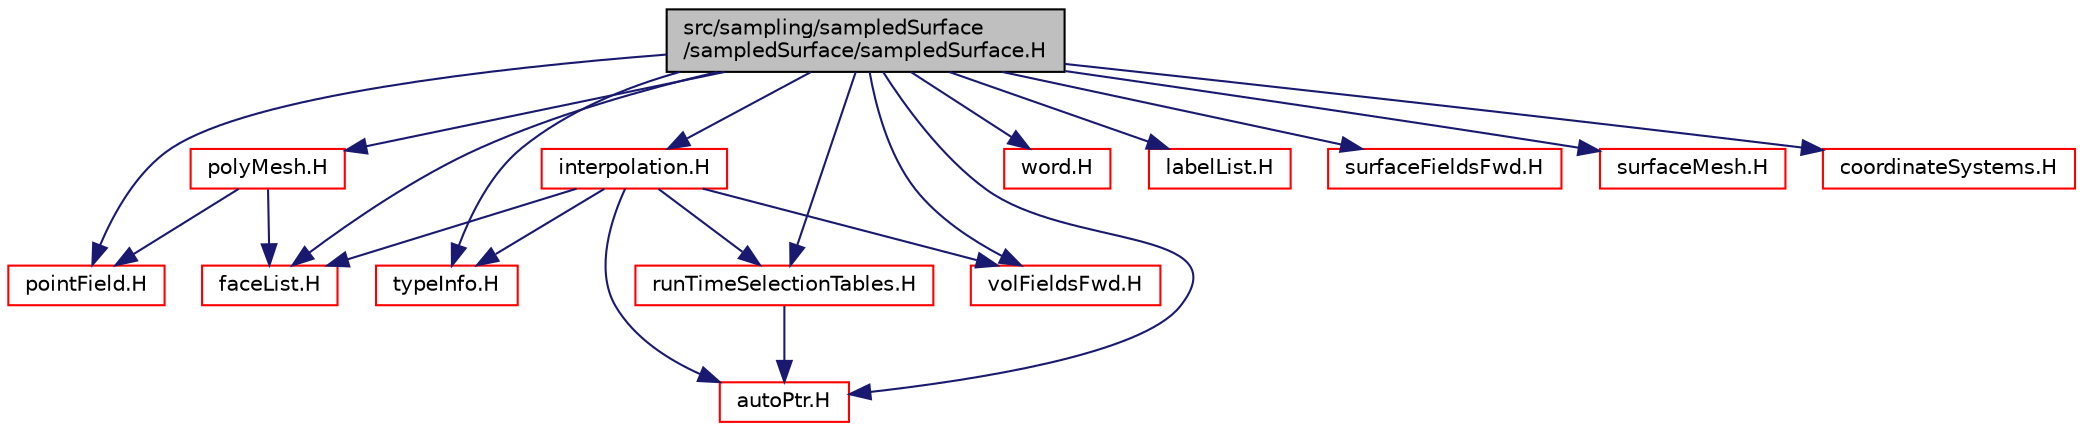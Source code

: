 digraph "src/sampling/sampledSurface/sampledSurface/sampledSurface.H"
{
  bgcolor="transparent";
  edge [fontname="Helvetica",fontsize="10",labelfontname="Helvetica",labelfontsize="10"];
  node [fontname="Helvetica",fontsize="10",shape=record];
  Node1 [label="src/sampling/sampledSurface\l/sampledSurface/sampledSurface.H",height=0.2,width=0.4,color="black", fillcolor="grey75", style="filled", fontcolor="black"];
  Node1 -> Node2 [color="midnightblue",fontsize="10",style="solid",fontname="Helvetica"];
  Node2 [label="pointField.H",height=0.2,width=0.4,color="red",URL="$a08971.html"];
  Node1 -> Node3 [color="midnightblue",fontsize="10",style="solid",fontname="Helvetica"];
  Node3 [label="word.H",height=0.2,width=0.4,color="red",URL="$a09200.html"];
  Node1 -> Node4 [color="midnightblue",fontsize="10",style="solid",fontname="Helvetica"];
  Node4 [label="labelList.H",height=0.2,width=0.4,color="red",URL="$a09079.html"];
  Node1 -> Node5 [color="midnightblue",fontsize="10",style="solid",fontname="Helvetica"];
  Node5 [label="faceList.H",height=0.2,width=0.4,color="red",URL="$a08728.html"];
  Node1 -> Node6 [color="midnightblue",fontsize="10",style="solid",fontname="Helvetica"];
  Node6 [label="typeInfo.H",height=0.2,width=0.4,color="red",URL="$a08047.html"];
  Node1 -> Node7 [color="midnightblue",fontsize="10",style="solid",fontname="Helvetica"];
  Node7 [label="runTimeSelectionTables.H",height=0.2,width=0.4,color="red",URL="$a08026.html",tooltip="Macros to ease declaration of run-time selection tables. "];
  Node7 -> Node8 [color="midnightblue",fontsize="10",style="solid",fontname="Helvetica"];
  Node8 [label="autoPtr.H",height=0.2,width=0.4,color="red",URL="$a08637.html"];
  Node1 -> Node8 [color="midnightblue",fontsize="10",style="solid",fontname="Helvetica"];
  Node1 -> Node9 [color="midnightblue",fontsize="10",style="solid",fontname="Helvetica"];
  Node9 [label="volFieldsFwd.H",height=0.2,width=0.4,color="red",URL="$a05790.html"];
  Node1 -> Node10 [color="midnightblue",fontsize="10",style="solid",fontname="Helvetica"];
  Node10 [label="surfaceFieldsFwd.H",height=0.2,width=0.4,color="red",URL="$a05785.html"];
  Node1 -> Node11 [color="midnightblue",fontsize="10",style="solid",fontname="Helvetica"];
  Node11 [label="surfaceMesh.H",height=0.2,width=0.4,color="red",URL="$a06338.html"];
  Node1 -> Node12 [color="midnightblue",fontsize="10",style="solid",fontname="Helvetica"];
  Node12 [label="polyMesh.H",height=0.2,width=0.4,color="red",URL="$a08827.html"];
  Node12 -> Node2 [color="midnightblue",fontsize="10",style="solid",fontname="Helvetica"];
  Node12 -> Node5 [color="midnightblue",fontsize="10",style="solid",fontname="Helvetica"];
  Node1 -> Node13 [color="midnightblue",fontsize="10",style="solid",fontname="Helvetica"];
  Node13 [label="coordinateSystems.H",height=0.2,width=0.4,color="red",URL="$a07437.html"];
  Node1 -> Node14 [color="midnightblue",fontsize="10",style="solid",fontname="Helvetica"];
  Node14 [label="interpolation.H",height=0.2,width=0.4,color="red",URL="$a06133.html"];
  Node14 -> Node5 [color="midnightblue",fontsize="10",style="solid",fontname="Helvetica"];
  Node14 -> Node9 [color="midnightblue",fontsize="10",style="solid",fontname="Helvetica"];
  Node14 -> Node6 [color="midnightblue",fontsize="10",style="solid",fontname="Helvetica"];
  Node14 -> Node8 [color="midnightblue",fontsize="10",style="solid",fontname="Helvetica"];
  Node14 -> Node7 [color="midnightblue",fontsize="10",style="solid",fontname="Helvetica"];
}
